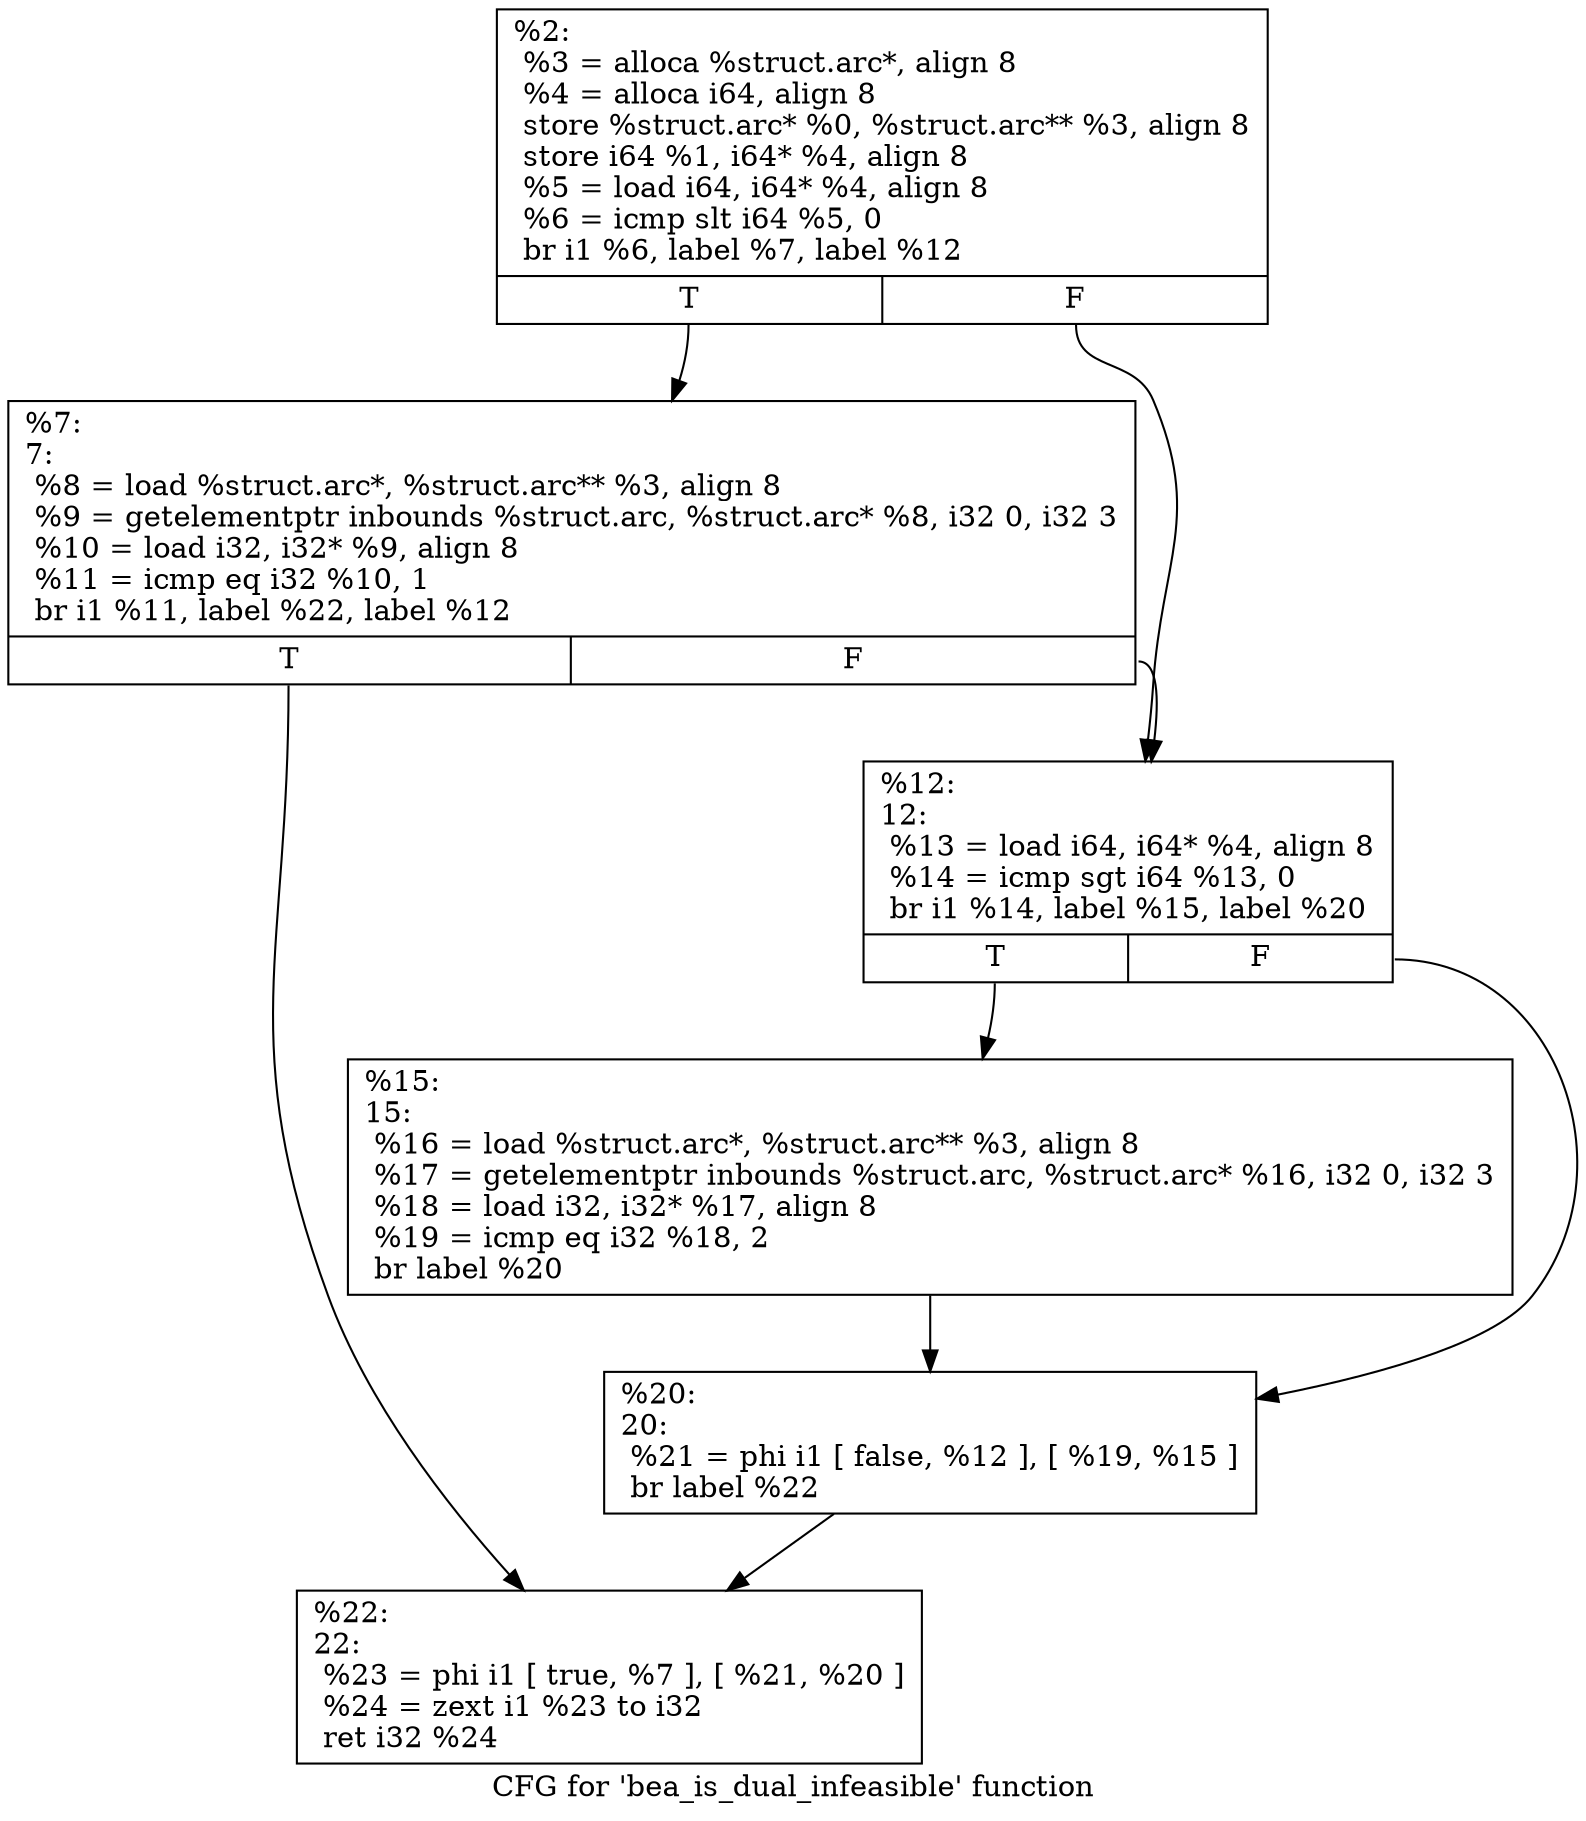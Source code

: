 digraph "CFG for 'bea_is_dual_infeasible' function" {
	label="CFG for 'bea_is_dual_infeasible' function";

	Node0x2730a20 [shape=record,label="{%2:\l  %3 = alloca %struct.arc*, align 8\l  %4 = alloca i64, align 8\l  store %struct.arc* %0, %struct.arc** %3, align 8\l  store i64 %1, i64* %4, align 8\l  %5 = load i64, i64* %4, align 8\l  %6 = icmp slt i64 %5, 0\l  br i1 %6, label %7, label %12\l|{<s0>T|<s1>F}}"];
	Node0x2730a20:s0 -> Node0x274e080;
	Node0x2730a20:s1 -> Node0x274e0d0;
	Node0x274e080 [shape=record,label="{%7:\l7:                                                \l  %8 = load %struct.arc*, %struct.arc** %3, align 8\l  %9 = getelementptr inbounds %struct.arc, %struct.arc* %8, i32 0, i32 3\l  %10 = load i32, i32* %9, align 8\l  %11 = icmp eq i32 %10, 1\l  br i1 %11, label %22, label %12\l|{<s0>T|<s1>F}}"];
	Node0x274e080:s0 -> Node0x274e500;
	Node0x274e080:s1 -> Node0x274e0d0;
	Node0x274e0d0 [shape=record,label="{%12:\l12:                                               \l  %13 = load i64, i64* %4, align 8\l  %14 = icmp sgt i64 %13, 0\l  br i1 %14, label %15, label %20\l|{<s0>T|<s1>F}}"];
	Node0x274e0d0:s0 -> Node0x274e460;
	Node0x274e0d0:s1 -> Node0x274e4b0;
	Node0x274e460 [shape=record,label="{%15:\l15:                                               \l  %16 = load %struct.arc*, %struct.arc** %3, align 8\l  %17 = getelementptr inbounds %struct.arc, %struct.arc* %16, i32 0, i32 3\l  %18 = load i32, i32* %17, align 8\l  %19 = icmp eq i32 %18, 2\l  br label %20\l}"];
	Node0x274e460 -> Node0x274e4b0;
	Node0x274e4b0 [shape=record,label="{%20:\l20:                                               \l  %21 = phi i1 [ false, %12 ], [ %19, %15 ]\l  br label %22\l}"];
	Node0x274e4b0 -> Node0x274e500;
	Node0x274e500 [shape=record,label="{%22:\l22:                                               \l  %23 = phi i1 [ true, %7 ], [ %21, %20 ]\l  %24 = zext i1 %23 to i32\l  ret i32 %24\l}"];
}
